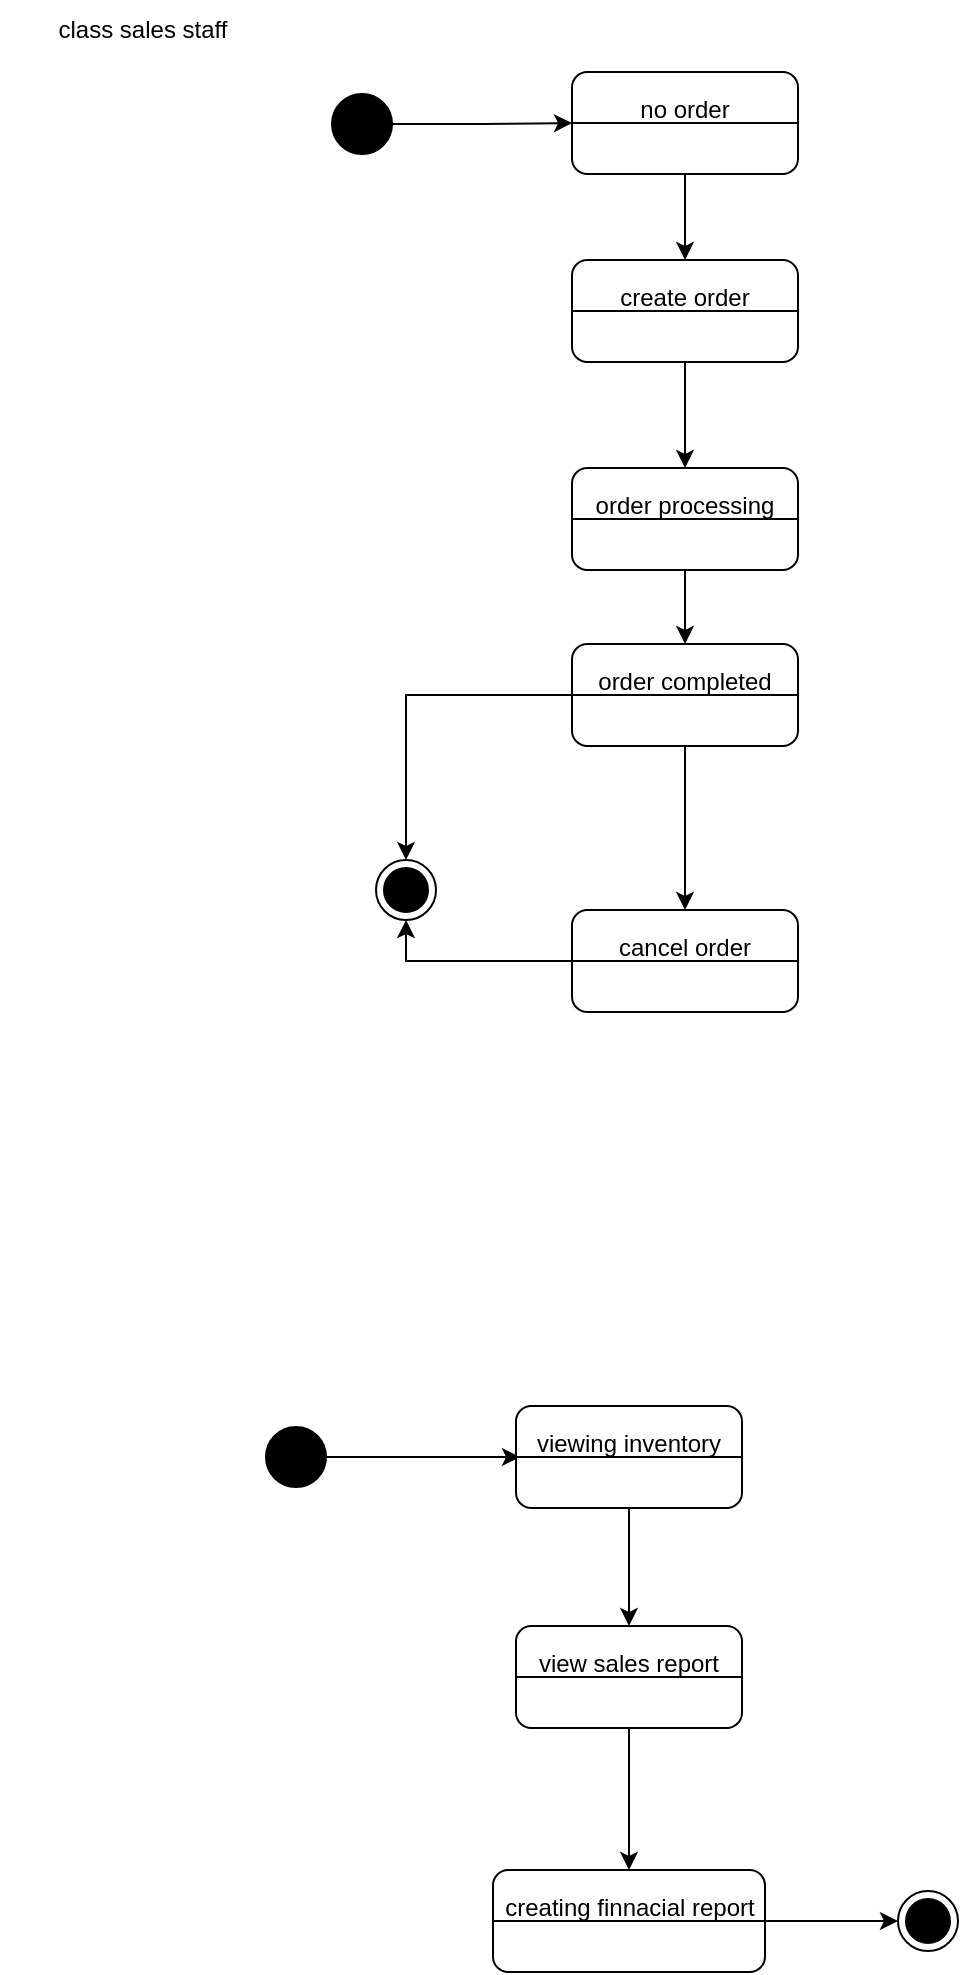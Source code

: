 <mxfile version="24.7.17">
  <diagram name="Page-1" id="2xnVwQR67rYMp14j1e9M">
    <mxGraphModel dx="351" dy="776" grid="0" gridSize="10" guides="1" tooltips="1" connect="1" arrows="1" fold="1" page="1" pageScale="1" pageWidth="850" pageHeight="1100" math="0" shadow="0">
      <root>
        <mxCell id="0" />
        <mxCell id="1" parent="0" />
        <mxCell id="3BCmt4OOjZknDp-u8oum-1" value="class sales staff" style="text;html=1;align=center;verticalAlign=middle;whiteSpace=wrap;rounded=0;" vertex="1" parent="1">
          <mxGeometry x="29" y="26" width="143" height="30" as="geometry" />
        </mxCell>
        <mxCell id="3BCmt4OOjZknDp-u8oum-16" style="edgeStyle=orthogonalEdgeStyle;rounded=0;orthogonalLoop=1;jettySize=auto;html=1;" edge="1" parent="1" source="3BCmt4OOjZknDp-u8oum-2" target="3BCmt4OOjZknDp-u8oum-5">
          <mxGeometry relative="1" as="geometry" />
        </mxCell>
        <mxCell id="3BCmt4OOjZknDp-u8oum-2" value="no order&lt;div&gt;&lt;br&gt;&lt;/div&gt;" style="rounded=1;whiteSpace=wrap;html=1;" vertex="1" parent="1">
          <mxGeometry x="315" y="62" width="113" height="51" as="geometry" />
        </mxCell>
        <mxCell id="3BCmt4OOjZknDp-u8oum-3" value="" style="endArrow=none;html=1;rounded=0;entryX=1;entryY=0.5;entryDx=0;entryDy=0;exitX=0;exitY=0.5;exitDx=0;exitDy=0;" edge="1" parent="1" source="3BCmt4OOjZknDp-u8oum-2" target="3BCmt4OOjZknDp-u8oum-2">
          <mxGeometry width="50" height="50" relative="1" as="geometry">
            <mxPoint x="346.5" y="124" as="sourcePoint" />
            <mxPoint x="396.5" y="74" as="targetPoint" />
          </mxGeometry>
        </mxCell>
        <mxCell id="3BCmt4OOjZknDp-u8oum-15" style="edgeStyle=orthogonalEdgeStyle;rounded=0;orthogonalLoop=1;jettySize=auto;html=1;entryX=0;entryY=0.5;entryDx=0;entryDy=0;" edge="1" parent="1" source="3BCmt4OOjZknDp-u8oum-4" target="3BCmt4OOjZknDp-u8oum-2">
          <mxGeometry relative="1" as="geometry" />
        </mxCell>
        <mxCell id="3BCmt4OOjZknDp-u8oum-4" value="" style="ellipse;fillColor=strokeColor;html=1;" vertex="1" parent="1">
          <mxGeometry x="195" y="73" width="30" height="30" as="geometry" />
        </mxCell>
        <mxCell id="3BCmt4OOjZknDp-u8oum-18" style="edgeStyle=orthogonalEdgeStyle;rounded=0;orthogonalLoop=1;jettySize=auto;html=1;entryX=0.5;entryY=0;entryDx=0;entryDy=0;" edge="1" parent="1" source="3BCmt4OOjZknDp-u8oum-5" target="3BCmt4OOjZknDp-u8oum-7">
          <mxGeometry relative="1" as="geometry" />
        </mxCell>
        <mxCell id="3BCmt4OOjZknDp-u8oum-5" value="&lt;div&gt;create order&lt;/div&gt;&lt;div&gt;&lt;br&gt;&lt;/div&gt;" style="rounded=1;whiteSpace=wrap;html=1;" vertex="1" parent="1">
          <mxGeometry x="315" y="156" width="113" height="51" as="geometry" />
        </mxCell>
        <mxCell id="3BCmt4OOjZknDp-u8oum-6" value="" style="endArrow=none;html=1;rounded=0;entryX=1;entryY=0.5;entryDx=0;entryDy=0;exitX=0;exitY=0.5;exitDx=0;exitDy=0;" edge="1" parent="1" source="3BCmt4OOjZknDp-u8oum-5" target="3BCmt4OOjZknDp-u8oum-5">
          <mxGeometry width="50" height="50" relative="1" as="geometry">
            <mxPoint x="346.5" y="218" as="sourcePoint" />
            <mxPoint x="396.5" y="168" as="targetPoint" />
          </mxGeometry>
        </mxCell>
        <mxCell id="3BCmt4OOjZknDp-u8oum-19" style="edgeStyle=orthogonalEdgeStyle;rounded=0;orthogonalLoop=1;jettySize=auto;html=1;entryX=0.5;entryY=0;entryDx=0;entryDy=0;" edge="1" parent="1" source="3BCmt4OOjZknDp-u8oum-7" target="3BCmt4OOjZknDp-u8oum-9">
          <mxGeometry relative="1" as="geometry" />
        </mxCell>
        <mxCell id="3BCmt4OOjZknDp-u8oum-7" value="&lt;div&gt;order processing&lt;/div&gt;&lt;div&gt;&lt;br&gt;&lt;/div&gt;" style="rounded=1;whiteSpace=wrap;html=1;" vertex="1" parent="1">
          <mxGeometry x="315" y="260" width="113" height="51" as="geometry" />
        </mxCell>
        <mxCell id="3BCmt4OOjZknDp-u8oum-8" value="" style="endArrow=none;html=1;rounded=0;entryX=1;entryY=0.5;entryDx=0;entryDy=0;exitX=0;exitY=0.5;exitDx=0;exitDy=0;" edge="1" parent="1" source="3BCmt4OOjZknDp-u8oum-7" target="3BCmt4OOjZknDp-u8oum-7">
          <mxGeometry width="50" height="50" relative="1" as="geometry">
            <mxPoint x="350.5" y="319" as="sourcePoint" />
            <mxPoint x="400.5" y="269" as="targetPoint" />
          </mxGeometry>
        </mxCell>
        <mxCell id="3BCmt4OOjZknDp-u8oum-20" style="edgeStyle=orthogonalEdgeStyle;rounded=0;orthogonalLoop=1;jettySize=auto;html=1;entryX=0.5;entryY=0;entryDx=0;entryDy=0;" edge="1" parent="1" source="3BCmt4OOjZknDp-u8oum-9" target="3BCmt4OOjZknDp-u8oum-13">
          <mxGeometry relative="1" as="geometry" />
        </mxCell>
        <mxCell id="3BCmt4OOjZknDp-u8oum-22" style="edgeStyle=orthogonalEdgeStyle;rounded=0;orthogonalLoop=1;jettySize=auto;html=1;exitX=0.5;exitY=1;exitDx=0;exitDy=0;" edge="1" parent="1" source="3BCmt4OOjZknDp-u8oum-9" target="3BCmt4OOjZknDp-u8oum-11">
          <mxGeometry relative="1" as="geometry">
            <mxPoint x="371.5" y="442.4" as="targetPoint" />
          </mxGeometry>
        </mxCell>
        <mxCell id="3BCmt4OOjZknDp-u8oum-9" value="&lt;div&gt;order completed&lt;/div&gt;&lt;div&gt;&lt;br&gt;&lt;/div&gt;" style="rounded=1;whiteSpace=wrap;html=1;" vertex="1" parent="1">
          <mxGeometry x="315" y="348" width="113" height="51" as="geometry" />
        </mxCell>
        <mxCell id="3BCmt4OOjZknDp-u8oum-10" value="" style="endArrow=none;html=1;rounded=0;entryX=1;entryY=0.5;entryDx=0;entryDy=0;exitX=0;exitY=0.5;exitDx=0;exitDy=0;" edge="1" parent="1" source="3BCmt4OOjZknDp-u8oum-9" target="3BCmt4OOjZknDp-u8oum-9">
          <mxGeometry width="50" height="50" relative="1" as="geometry">
            <mxPoint x="376.5" y="154" as="sourcePoint" />
            <mxPoint x="426.5" y="104" as="targetPoint" />
          </mxGeometry>
        </mxCell>
        <mxCell id="3BCmt4OOjZknDp-u8oum-21" style="edgeStyle=orthogonalEdgeStyle;rounded=0;orthogonalLoop=1;jettySize=auto;html=1;entryX=0.5;entryY=1;entryDx=0;entryDy=0;" edge="1" parent="1" source="3BCmt4OOjZknDp-u8oum-11" target="3BCmt4OOjZknDp-u8oum-13">
          <mxGeometry relative="1" as="geometry" />
        </mxCell>
        <mxCell id="3BCmt4OOjZknDp-u8oum-11" value="&lt;div&gt;cancel order&lt;/div&gt;&lt;div&gt;&lt;br&gt;&lt;/div&gt;" style="rounded=1;whiteSpace=wrap;html=1;" vertex="1" parent="1">
          <mxGeometry x="315" y="481" width="113" height="51" as="geometry" />
        </mxCell>
        <mxCell id="3BCmt4OOjZknDp-u8oum-12" value="" style="endArrow=none;html=1;rounded=0;entryX=1;entryY=0.5;entryDx=0;entryDy=0;exitX=0;exitY=0.5;exitDx=0;exitDy=0;" edge="1" parent="1" source="3BCmt4OOjZknDp-u8oum-11" target="3BCmt4OOjZknDp-u8oum-11">
          <mxGeometry width="50" height="50" relative="1" as="geometry">
            <mxPoint x="386.5" y="164" as="sourcePoint" />
            <mxPoint x="436.5" y="114" as="targetPoint" />
          </mxGeometry>
        </mxCell>
        <mxCell id="3BCmt4OOjZknDp-u8oum-13" value="" style="ellipse;html=1;shape=endState;fillColor=strokeColor;" vertex="1" parent="1">
          <mxGeometry x="217" y="456" width="30" height="30" as="geometry" />
        </mxCell>
        <mxCell id="3BCmt4OOjZknDp-u8oum-23" value="" style="ellipse;html=1;shape=endState;fillColor=strokeColor;" vertex="1" parent="1">
          <mxGeometry x="478" y="971.5" width="30" height="30" as="geometry" />
        </mxCell>
        <mxCell id="3BCmt4OOjZknDp-u8oum-33" style="edgeStyle=orthogonalEdgeStyle;rounded=0;orthogonalLoop=1;jettySize=auto;html=1;" edge="1" parent="1" source="3BCmt4OOjZknDp-u8oum-24">
          <mxGeometry relative="1" as="geometry">
            <mxPoint x="289" y="754.5" as="targetPoint" />
          </mxGeometry>
        </mxCell>
        <mxCell id="3BCmt4OOjZknDp-u8oum-24" value="" style="ellipse;fillColor=strokeColor;html=1;" vertex="1" parent="1">
          <mxGeometry x="162" y="739.5" width="30" height="30" as="geometry" />
        </mxCell>
        <mxCell id="3BCmt4OOjZknDp-u8oum-34" style="edgeStyle=orthogonalEdgeStyle;rounded=0;orthogonalLoop=1;jettySize=auto;html=1;entryX=0.5;entryY=0;entryDx=0;entryDy=0;" edge="1" parent="1" source="3BCmt4OOjZknDp-u8oum-25" target="3BCmt4OOjZknDp-u8oum-27">
          <mxGeometry relative="1" as="geometry" />
        </mxCell>
        <mxCell id="3BCmt4OOjZknDp-u8oum-25" value="&lt;div&gt;viewing inventory&lt;/div&gt;&lt;div&gt;&lt;br&gt;&lt;/div&gt;" style="rounded=1;whiteSpace=wrap;html=1;" vertex="1" parent="1">
          <mxGeometry x="287" y="729" width="113" height="51" as="geometry" />
        </mxCell>
        <mxCell id="3BCmt4OOjZknDp-u8oum-26" value="" style="endArrow=none;html=1;rounded=0;entryX=1;entryY=0.5;entryDx=0;entryDy=0;exitX=0;exitY=0.5;exitDx=0;exitDy=0;" edge="1" parent="1" source="3BCmt4OOjZknDp-u8oum-25" target="3BCmt4OOjZknDp-u8oum-25">
          <mxGeometry width="50" height="50" relative="1" as="geometry">
            <mxPoint x="358.5" y="412" as="sourcePoint" />
            <mxPoint x="408.5" y="362" as="targetPoint" />
          </mxGeometry>
        </mxCell>
        <mxCell id="3BCmt4OOjZknDp-u8oum-35" style="edgeStyle=orthogonalEdgeStyle;rounded=0;orthogonalLoop=1;jettySize=auto;html=1;entryX=0.5;entryY=0;entryDx=0;entryDy=0;" edge="1" parent="1" source="3BCmt4OOjZknDp-u8oum-27" target="3BCmt4OOjZknDp-u8oum-29">
          <mxGeometry relative="1" as="geometry" />
        </mxCell>
        <mxCell id="3BCmt4OOjZknDp-u8oum-27" value="&lt;div&gt;view sales report&lt;/div&gt;&lt;div&gt;&lt;br&gt;&lt;/div&gt;" style="rounded=1;whiteSpace=wrap;html=1;" vertex="1" parent="1">
          <mxGeometry x="287" y="839" width="113" height="51" as="geometry" />
        </mxCell>
        <mxCell id="3BCmt4OOjZknDp-u8oum-28" value="" style="endArrow=none;html=1;rounded=0;entryX=1;entryY=0.5;entryDx=0;entryDy=0;exitX=0;exitY=0.5;exitDx=0;exitDy=0;" edge="1" parent="1" source="3BCmt4OOjZknDp-u8oum-27" target="3BCmt4OOjZknDp-u8oum-27">
          <mxGeometry width="50" height="50" relative="1" as="geometry">
            <mxPoint x="368.5" y="422" as="sourcePoint" />
            <mxPoint x="418.5" y="372" as="targetPoint" />
          </mxGeometry>
        </mxCell>
        <mxCell id="3BCmt4OOjZknDp-u8oum-36" style="edgeStyle=orthogonalEdgeStyle;rounded=0;orthogonalLoop=1;jettySize=auto;html=1;entryX=0;entryY=0.5;entryDx=0;entryDy=0;" edge="1" parent="1" source="3BCmt4OOjZknDp-u8oum-29" target="3BCmt4OOjZknDp-u8oum-23">
          <mxGeometry relative="1" as="geometry" />
        </mxCell>
        <mxCell id="3BCmt4OOjZknDp-u8oum-29" value="&lt;div&gt;creating finnacial report&lt;/div&gt;&lt;div&gt;&lt;br&gt;&lt;/div&gt;" style="rounded=1;whiteSpace=wrap;html=1;" vertex="1" parent="1">
          <mxGeometry x="275.5" y="961" width="136" height="51" as="geometry" />
        </mxCell>
        <mxCell id="3BCmt4OOjZknDp-u8oum-30" value="" style="endArrow=none;html=1;rounded=0;entryX=1;entryY=0.5;entryDx=0;entryDy=0;exitX=0;exitY=0.5;exitDx=0;exitDy=0;" edge="1" parent="1" source="3BCmt4OOjZknDp-u8oum-29" target="3BCmt4OOjZknDp-u8oum-29">
          <mxGeometry width="50" height="50" relative="1" as="geometry">
            <mxPoint x="378.5" y="432" as="sourcePoint" />
            <mxPoint x="428.5" y="382" as="targetPoint" />
          </mxGeometry>
        </mxCell>
      </root>
    </mxGraphModel>
  </diagram>
</mxfile>
